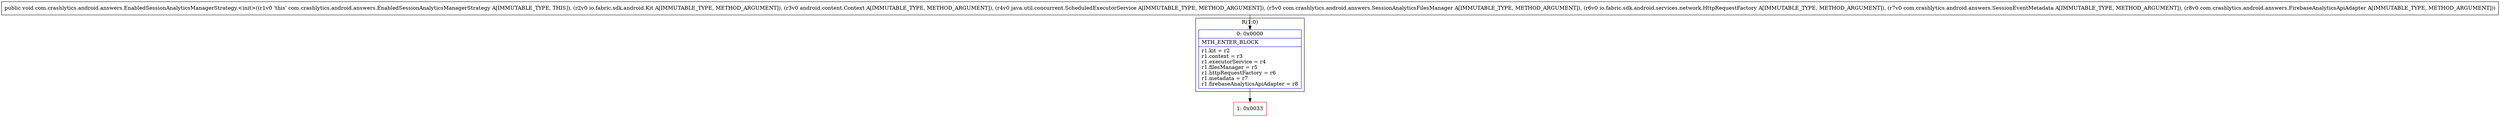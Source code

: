 digraph "CFG forcom.crashlytics.android.answers.EnabledSessionAnalyticsManagerStrategy.\<init\>(Lio\/fabric\/sdk\/android\/Kit;Landroid\/content\/Context;Ljava\/util\/concurrent\/ScheduledExecutorService;Lcom\/crashlytics\/android\/answers\/SessionAnalyticsFilesManager;Lio\/fabric\/sdk\/android\/services\/network\/HttpRequestFactory;Lcom\/crashlytics\/android\/answers\/SessionEventMetadata;Lcom\/crashlytics\/android\/answers\/FirebaseAnalyticsApiAdapter;)V" {
subgraph cluster_Region_1982980799 {
label = "R(1:0)";
node [shape=record,color=blue];
Node_0 [shape=record,label="{0\:\ 0x0000|MTH_ENTER_BLOCK\l|r1.kit = r2\lr1.context = r3\lr1.executorService = r4\lr1.filesManager = r5\lr1.httpRequestFactory = r6\lr1.metadata = r7\lr1.firebaseAnalyticsApiAdapter = r8\l}"];
}
Node_1 [shape=record,color=red,label="{1\:\ 0x0033}"];
MethodNode[shape=record,label="{public void com.crashlytics.android.answers.EnabledSessionAnalyticsManagerStrategy.\<init\>((r1v0 'this' com.crashlytics.android.answers.EnabledSessionAnalyticsManagerStrategy A[IMMUTABLE_TYPE, THIS]), (r2v0 io.fabric.sdk.android.Kit A[IMMUTABLE_TYPE, METHOD_ARGUMENT]), (r3v0 android.content.Context A[IMMUTABLE_TYPE, METHOD_ARGUMENT]), (r4v0 java.util.concurrent.ScheduledExecutorService A[IMMUTABLE_TYPE, METHOD_ARGUMENT]), (r5v0 com.crashlytics.android.answers.SessionAnalyticsFilesManager A[IMMUTABLE_TYPE, METHOD_ARGUMENT]), (r6v0 io.fabric.sdk.android.services.network.HttpRequestFactory A[IMMUTABLE_TYPE, METHOD_ARGUMENT]), (r7v0 com.crashlytics.android.answers.SessionEventMetadata A[IMMUTABLE_TYPE, METHOD_ARGUMENT]), (r8v0 com.crashlytics.android.answers.FirebaseAnalyticsApiAdapter A[IMMUTABLE_TYPE, METHOD_ARGUMENT])) }"];
MethodNode -> Node_0;
Node_0 -> Node_1;
}

